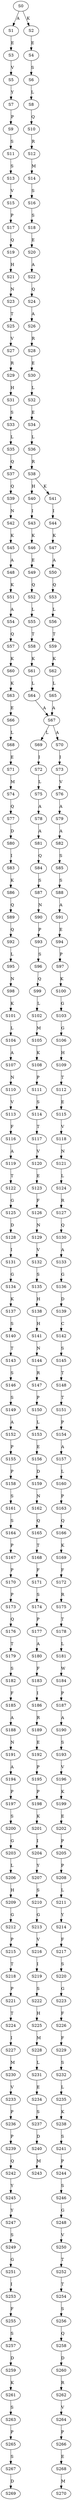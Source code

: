 strict digraph  {
	S0 -> S1 [ label = A ];
	S0 -> S2 [ label = K ];
	S1 -> S3 [ label = E ];
	S2 -> S4 [ label = E ];
	S3 -> S5 [ label = V ];
	S4 -> S6 [ label = S ];
	S5 -> S7 [ label = Y ];
	S6 -> S8 [ label = L ];
	S7 -> S9 [ label = P ];
	S8 -> S10 [ label = Q ];
	S9 -> S11 [ label = S ];
	S10 -> S12 [ label = R ];
	S11 -> S13 [ label = S ];
	S12 -> S14 [ label = M ];
	S13 -> S15 [ label = V ];
	S14 -> S16 [ label = S ];
	S15 -> S17 [ label = P ];
	S16 -> S18 [ label = S ];
	S17 -> S19 [ label = Q ];
	S18 -> S20 [ label = E ];
	S19 -> S21 [ label = H ];
	S20 -> S22 [ label = A ];
	S21 -> S23 [ label = N ];
	S22 -> S24 [ label = Q ];
	S23 -> S25 [ label = T ];
	S24 -> S26 [ label = A ];
	S25 -> S27 [ label = V ];
	S26 -> S28 [ label = R ];
	S27 -> S29 [ label = R ];
	S28 -> S30 [ label = E ];
	S29 -> S31 [ label = H ];
	S30 -> S32 [ label = L ];
	S31 -> S33 [ label = S ];
	S32 -> S34 [ label = E ];
	S33 -> S35 [ label = L ];
	S34 -> S36 [ label = L ];
	S35 -> S37 [ label = Q ];
	S36 -> S38 [ label = R ];
	S37 -> S39 [ label = Q ];
	S38 -> S40 [ label = H ];
	S38 -> S41 [ label = K ];
	S39 -> S42 [ label = N ];
	S40 -> S43 [ label = I ];
	S41 -> S44 [ label = I ];
	S42 -> S45 [ label = K ];
	S43 -> S46 [ label = K ];
	S44 -> S47 [ label = K ];
	S45 -> S48 [ label = A ];
	S46 -> S49 [ label = E ];
	S47 -> S50 [ label = A ];
	S48 -> S51 [ label = K ];
	S49 -> S52 [ label = Q ];
	S50 -> S53 [ label = Q ];
	S51 -> S54 [ label = A ];
	S52 -> S55 [ label = L ];
	S53 -> S56 [ label = L ];
	S54 -> S57 [ label = Q ];
	S55 -> S58 [ label = T ];
	S56 -> S59 [ label = T ];
	S57 -> S60 [ label = K ];
	S58 -> S61 [ label = K ];
	S59 -> S62 [ label = K ];
	S60 -> S63 [ label = K ];
	S61 -> S64 [ label = L ];
	S62 -> S65 [ label = L ];
	S63 -> S66 [ label = E ];
	S64 -> S67 [ label = A ];
	S65 -> S67 [ label = A ];
	S66 -> S68 [ label = L ];
	S67 -> S69 [ label = L ];
	S67 -> S70 [ label = A ];
	S68 -> S71 [ label = E ];
	S69 -> S72 [ label = I ];
	S70 -> S73 [ label = I ];
	S71 -> S74 [ label = M ];
	S72 -> S75 [ label = L ];
	S73 -> S76 [ label = V ];
	S74 -> S77 [ label = Q ];
	S75 -> S78 [ label = A ];
	S76 -> S79 [ label = A ];
	S77 -> S80 [ label = D ];
	S78 -> S81 [ label = A ];
	S79 -> S82 [ label = A ];
	S80 -> S83 [ label = I ];
	S81 -> S84 [ label = Q ];
	S82 -> S85 [ label = S ];
	S83 -> S86 [ label = K ];
	S84 -> S87 [ label = S ];
	S85 -> S88 [ label = S ];
	S86 -> S89 [ label = Q ];
	S87 -> S90 [ label = N ];
	S88 -> S91 [ label = A ];
	S89 -> S92 [ label = Q ];
	S90 -> S93 [ label = P ];
	S91 -> S94 [ label = E ];
	S92 -> S95 [ label = L ];
	S93 -> S96 [ label = S ];
	S94 -> S97 [ label = P ];
	S95 -> S98 [ label = N ];
	S96 -> S99 [ label = Q ];
	S97 -> S100 [ label = K ];
	S98 -> S101 [ label = K ];
	S99 -> S102 [ label = L ];
	S100 -> S103 [ label = G ];
	S101 -> S104 [ label = L ];
	S102 -> S105 [ label = M ];
	S103 -> S106 [ label = G ];
	S104 -> S107 [ label = A ];
	S105 -> S108 [ label = K ];
	S106 -> S109 [ label = H ];
	S107 -> S110 [ label = N ];
	S108 -> S111 [ label = P ];
	S109 -> S112 [ label = T ];
	S110 -> S113 [ label = V ];
	S111 -> S114 [ label = S ];
	S112 -> S115 [ label = E ];
	S113 -> S116 [ label = F ];
	S114 -> S117 [ label = T ];
	S115 -> S118 [ label = V ];
	S116 -> S119 [ label = A ];
	S117 -> S120 [ label = V ];
	S118 -> S121 [ label = N ];
	S119 -> S122 [ label = T ];
	S120 -> S123 [ label = E ];
	S121 -> S124 [ label = L ];
	S122 -> S125 [ label = G ];
	S123 -> S126 [ label = F ];
	S124 -> S127 [ label = R ];
	S125 -> S128 [ label = D ];
	S126 -> S129 [ label = N ];
	S127 -> S130 [ label = Q ];
	S128 -> S131 [ label = I ];
	S129 -> S132 [ label = V ];
	S130 -> S133 [ label = A ];
	S131 -> S134 [ label = G ];
	S132 -> S135 [ label = S ];
	S133 -> S136 [ label = G ];
	S134 -> S137 [ label = K ];
	S135 -> S138 [ label = H ];
	S136 -> S139 [ label = D ];
	S137 -> S140 [ label = S ];
	S138 -> S141 [ label = H ];
	S139 -> S142 [ label = C ];
	S140 -> S143 [ label = T ];
	S141 -> S144 [ label = N ];
	S142 -> S145 [ label = S ];
	S143 -> S146 [ label = S ];
	S144 -> S147 [ label = R ];
	S145 -> S148 [ label = T ];
	S146 -> S149 [ label = S ];
	S147 -> S150 [ label = P ];
	S148 -> S151 [ label = T ];
	S149 -> S152 [ label = A ];
	S150 -> S153 [ label = L ];
	S151 -> S154 [ label = P ];
	S152 -> S155 [ label = P ];
	S153 -> S156 [ label = E ];
	S154 -> S157 [ label = A ];
	S155 -> S158 [ label = P ];
	S156 -> S159 [ label = D ];
	S157 -> S160 [ label = L ];
	S158 -> S161 [ label = S ];
	S159 -> S162 [ label = N ];
	S160 -> S163 [ label = P ];
	S161 -> S164 [ label = S ];
	S162 -> S165 [ label = Q ];
	S163 -> S166 [ label = Q ];
	S164 -> S167 [ label = P ];
	S165 -> S168 [ label = T ];
	S166 -> S169 [ label = K ];
	S167 -> S170 [ label = P ];
	S168 -> S171 [ label = F ];
	S169 -> S172 [ label = F ];
	S170 -> S173 [ label = P ];
	S171 -> S174 [ label = S ];
	S172 -> S175 [ label = R ];
	S173 -> S176 [ label = Q ];
	S174 -> S177 [ label = P ];
	S175 -> S178 [ label = T ];
	S176 -> S179 [ label = T ];
	S177 -> S180 [ label = A ];
	S178 -> S181 [ label = L ];
	S179 -> S182 [ label = S ];
	S180 -> S183 [ label = F ];
	S181 -> S184 [ label = W ];
	S182 -> S185 [ label = F ];
	S183 -> S186 [ label = I ];
	S184 -> S187 [ label = P ];
	S185 -> S188 [ label = A ];
	S186 -> S189 [ label = R ];
	S187 -> S190 [ label = A ];
	S188 -> S191 [ label = N ];
	S189 -> S192 [ label = E ];
	S190 -> S193 [ label = S ];
	S191 -> S194 [ label = A ];
	S192 -> S195 [ label = P ];
	S193 -> S196 [ label = V ];
	S194 -> S197 [ label = P ];
	S195 -> S198 [ label = P ];
	S196 -> S199 [ label = K ];
	S197 -> S200 [ label = S ];
	S198 -> S201 [ label = K ];
	S199 -> S202 [ label = E ];
	S200 -> S203 [ label = G ];
	S201 -> S204 [ label = I ];
	S202 -> S205 [ label = P ];
	S203 -> S206 [ label = L ];
	S204 -> S207 [ label = Y ];
	S205 -> S208 [ label = P ];
	S206 -> S209 [ label = H ];
	S207 -> S210 [ label = S ];
	S208 -> S211 [ label = L ];
	S209 -> S212 [ label = G ];
	S210 -> S213 [ label = G ];
	S211 -> S214 [ label = Y ];
	S212 -> S215 [ label = P ];
	S213 -> S216 [ label = V ];
	S214 -> S217 [ label = F ];
	S215 -> S218 [ label = T ];
	S216 -> S219 [ label = I ];
	S217 -> S220 [ label = S ];
	S218 -> S221 [ label = P ];
	S219 -> S222 [ label = S ];
	S220 -> S223 [ label = G ];
	S221 -> S224 [ label = T ];
	S222 -> S225 [ label = H ];
	S223 -> S226 [ label = F ];
	S224 -> S227 [ label = I ];
	S225 -> S228 [ label = M ];
	S226 -> S229 [ label = F ];
	S227 -> S230 [ label = M ];
	S228 -> S231 [ label = L ];
	S229 -> S232 [ label = S ];
	S230 -> S233 [ label = V ];
	S231 -> S234 [ label = E ];
	S232 -> S235 [ label = L ];
	S233 -> S236 [ label = P ];
	S234 -> S237 [ label = S ];
	S235 -> S238 [ label = K ];
	S236 -> S239 [ label = P ];
	S237 -> S240 [ label = D ];
	S238 -> S241 [ label = S ];
	S239 -> S242 [ label = Q ];
	S240 -> S243 [ label = M ];
	S241 -> S244 [ label = P ];
	S242 -> S245 [ label = Y ];
	S244 -> S246 [ label = S ];
	S245 -> S247 [ label = Y ];
	S246 -> S248 [ label = G ];
	S247 -> S249 [ label = S ];
	S248 -> S250 [ label = V ];
	S249 -> S251 [ label = G ];
	S250 -> S252 [ label = T ];
	S251 -> S253 [ label = I ];
	S252 -> S254 [ label = T ];
	S253 -> S255 [ label = F ];
	S254 -> S256 [ label = S ];
	S255 -> S257 [ label = S ];
	S256 -> S258 [ label = Q ];
	S257 -> S259 [ label = D ];
	S258 -> S260 [ label = D ];
	S259 -> S261 [ label = K ];
	S260 -> S262 [ label = R ];
	S261 -> S263 [ label = S ];
	S262 -> S264 [ label = V ];
	S263 -> S265 [ label = P ];
	S264 -> S266 [ label = P ];
	S265 -> S267 [ label = S ];
	S266 -> S268 [ label = E ];
	S267 -> S269 [ label = D ];
	S268 -> S270 [ label = M ];
}
